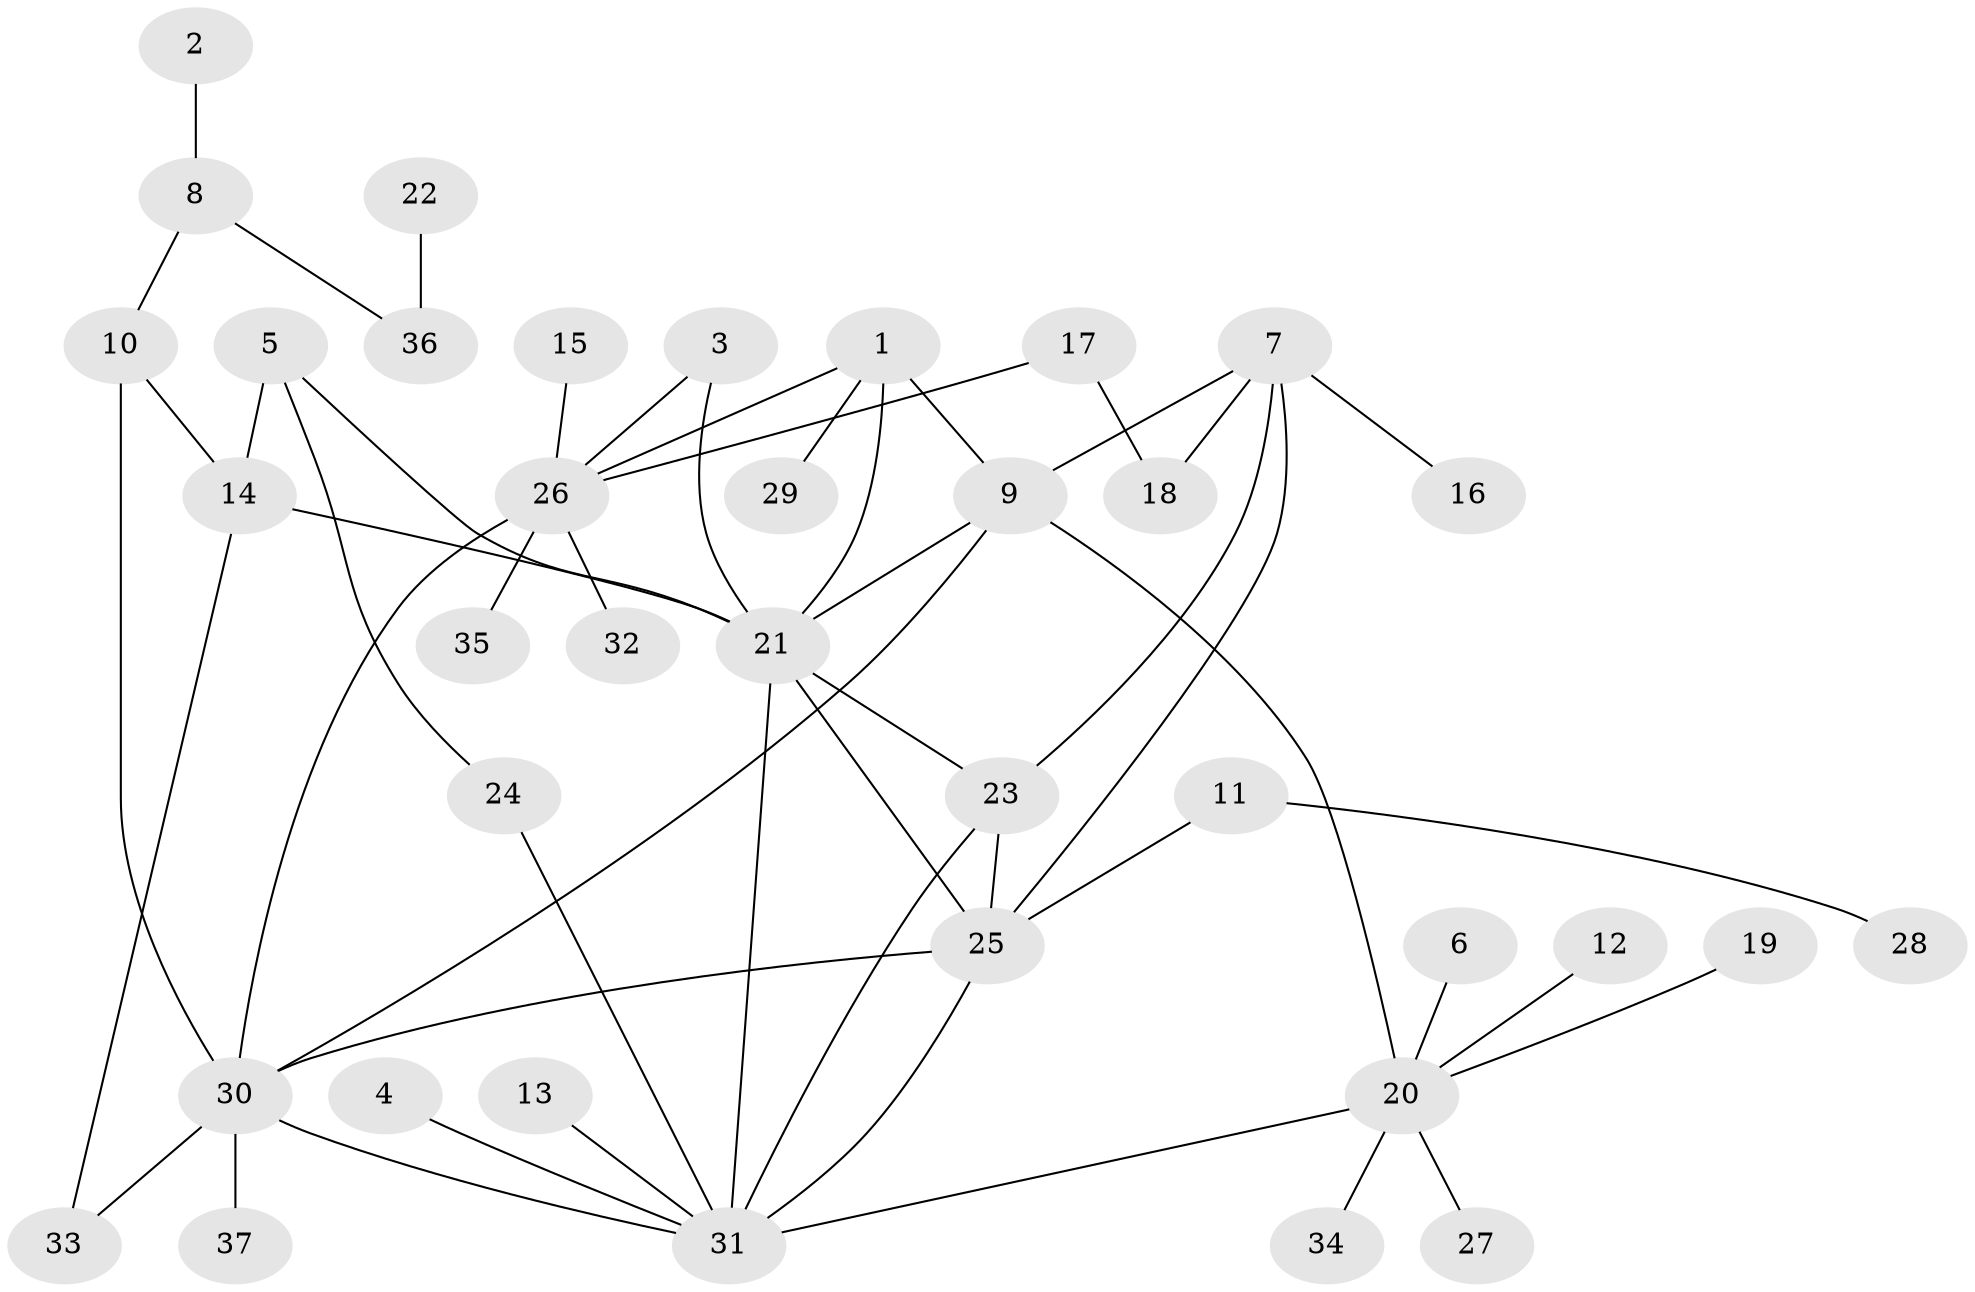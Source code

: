 // original degree distribution, {8: 0.013513513513513514, 6: 0.04054054054054054, 3: 0.0945945945945946, 7: 0.04054054054054054, 5: 0.06756756756756757, 4: 0.04054054054054054, 12: 0.013513513513513514, 9: 0.013513513513513514, 1: 0.5405405405405406, 2: 0.13513513513513514}
// Generated by graph-tools (version 1.1) at 2025/02/03/09/25 03:02:32]
// undirected, 37 vertices, 52 edges
graph export_dot {
graph [start="1"]
  node [color=gray90,style=filled];
  1;
  2;
  3;
  4;
  5;
  6;
  7;
  8;
  9;
  10;
  11;
  12;
  13;
  14;
  15;
  16;
  17;
  18;
  19;
  20;
  21;
  22;
  23;
  24;
  25;
  26;
  27;
  28;
  29;
  30;
  31;
  32;
  33;
  34;
  35;
  36;
  37;
  1 -- 9 [weight=1.0];
  1 -- 21 [weight=1.0];
  1 -- 26 [weight=1.0];
  1 -- 29 [weight=1.0];
  2 -- 8 [weight=1.0];
  3 -- 21 [weight=1.0];
  3 -- 26 [weight=1.0];
  4 -- 31 [weight=1.0];
  5 -- 14 [weight=1.0];
  5 -- 21 [weight=1.0];
  5 -- 24 [weight=1.0];
  6 -- 20 [weight=1.0];
  7 -- 9 [weight=1.0];
  7 -- 16 [weight=1.0];
  7 -- 18 [weight=1.0];
  7 -- 23 [weight=1.0];
  7 -- 25 [weight=1.0];
  8 -- 10 [weight=1.0];
  8 -- 36 [weight=1.0];
  9 -- 20 [weight=1.0];
  9 -- 21 [weight=1.0];
  9 -- 30 [weight=1.0];
  10 -- 14 [weight=1.0];
  10 -- 30 [weight=2.0];
  11 -- 25 [weight=1.0];
  11 -- 28 [weight=1.0];
  12 -- 20 [weight=1.0];
  13 -- 31 [weight=1.0];
  14 -- 21 [weight=1.0];
  14 -- 33 [weight=1.0];
  15 -- 26 [weight=1.0];
  17 -- 18 [weight=1.0];
  17 -- 26 [weight=1.0];
  19 -- 20 [weight=1.0];
  20 -- 27 [weight=1.0];
  20 -- 31 [weight=2.0];
  20 -- 34 [weight=1.0];
  21 -- 23 [weight=1.0];
  21 -- 25 [weight=1.0];
  21 -- 31 [weight=2.0];
  22 -- 36 [weight=1.0];
  23 -- 25 [weight=1.0];
  23 -- 31 [weight=1.0];
  24 -- 31 [weight=1.0];
  25 -- 30 [weight=1.0];
  25 -- 31 [weight=1.0];
  26 -- 30 [weight=1.0];
  26 -- 32 [weight=1.0];
  26 -- 35 [weight=1.0];
  30 -- 31 [weight=1.0];
  30 -- 33 [weight=1.0];
  30 -- 37 [weight=1.0];
}
